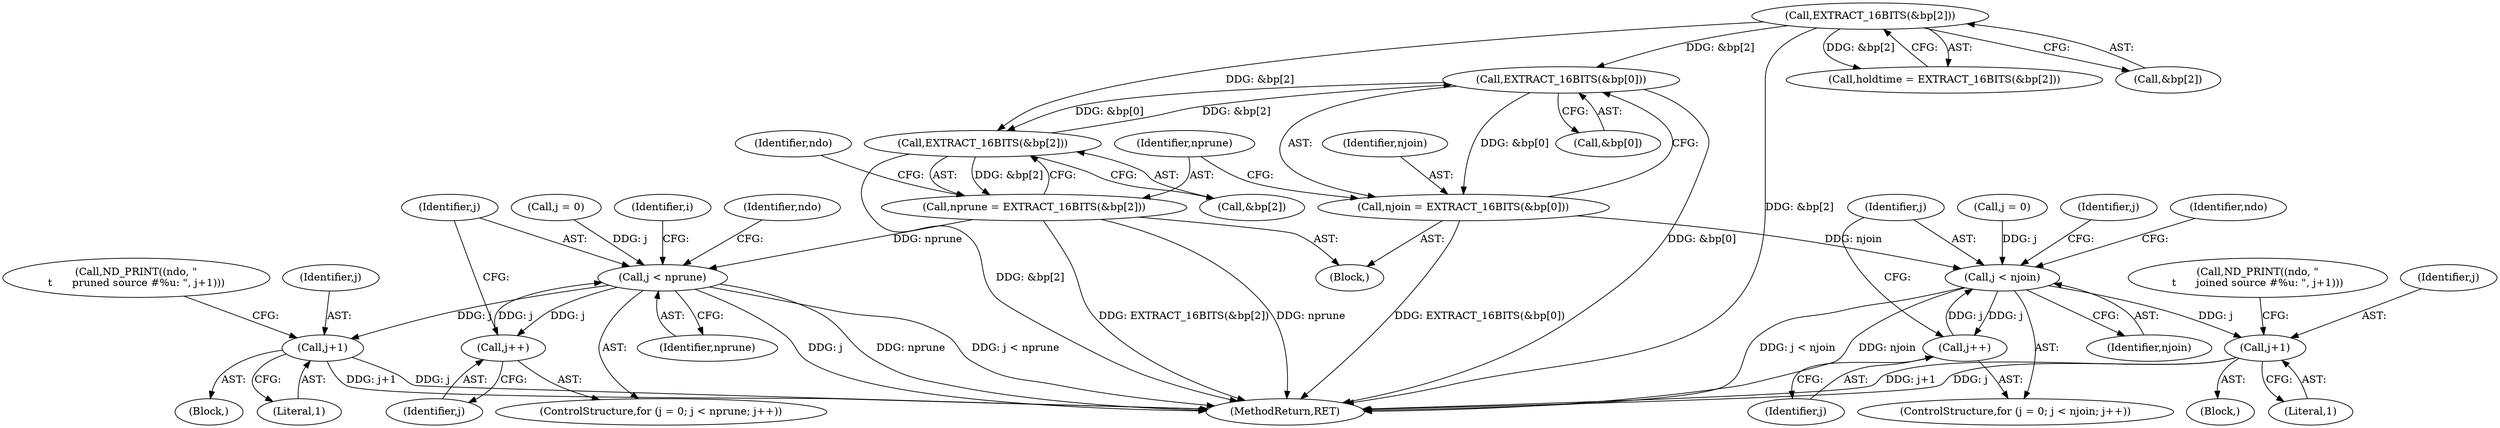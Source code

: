 digraph "0_tcpdump_6fca58f5f9c96749a575f52e20598ad43f5bdf30@array" {
"1000848" [label="(Call,EXTRACT_16BITS(&bp[0]))"];
"1000748" [label="(Call,EXTRACT_16BITS(&bp[2]))"];
"1000855" [label="(Call,EXTRACT_16BITS(&bp[2]))"];
"1000848" [label="(Call,EXTRACT_16BITS(&bp[0]))"];
"1000846" [label="(Call,njoin = EXTRACT_16BITS(&bp[0]))"];
"1000878" [label="(Call,j < njoin)"];
"1000881" [label="(Call,j++)"];
"1000889" [label="(Call,j+1)"];
"1000853" [label="(Call,nprune = EXTRACT_16BITS(&bp[2]))"];
"1000918" [label="(Call,j < nprune)"];
"1000921" [label="(Call,j++)"];
"1000929" [label="(Call,j+1)"];
"1000889" [label="(Call,j+1)"];
"1000926" [label="(Identifier,ndo)"];
"1000854" [label="(Identifier,nprune)"];
"1000922" [label="(Identifier,j)"];
"1000862" [label="(Identifier,ndo)"];
"1000930" [label="(Identifier,j)"];
"1000879" [label="(Identifier,j)"];
"1000882" [label="(Identifier,j)"];
"1000855" [label="(Call,EXTRACT_16BITS(&bp[2]))"];
"1000890" [label="(Identifier,j)"];
"1000874" [label="(ControlStructure,for (j = 0; j < njoin; j++))"];
"1000891" [label="(Literal,1)"];
"1000846" [label="(Call,njoin = EXTRACT_16BITS(&bp[0]))"];
"1000924" [label="(Call,ND_PRINT((ndo, \"\n\t      pruned source #%u: \", j+1)))"];
"1000927" [label="(Block,)"];
"1000798" [label="(Block,)"];
"1000914" [label="(ControlStructure,for (j = 0; j < nprune; j++))"];
"1000886" [label="(Identifier,ndo)"];
"1000915" [label="(Call,j = 0)"];
"1000847" [label="(Identifier,njoin)"];
"1000887" [label="(Block,)"];
"1000918" [label="(Call,j < nprune)"];
"1000929" [label="(Call,j+1)"];
"1000746" [label="(Call,holdtime = EXTRACT_16BITS(&bp[2]))"];
"1000856" [label="(Call,&bp[2])"];
"1000884" [label="(Call,ND_PRINT((ndo, \"\n\t      joined source #%u: \", j+1)))"];
"1000878" [label="(Call,j < njoin)"];
"1000749" [label="(Call,&bp[2])"];
"1000748" [label="(Call,EXTRACT_16BITS(&bp[2]))"];
"1000919" [label="(Identifier,j)"];
"1000848" [label="(Call,EXTRACT_16BITS(&bp[0]))"];
"1000881" [label="(Call,j++)"];
"1000849" [label="(Call,&bp[0])"];
"1000875" [label="(Call,j = 0)"];
"1000797" [label="(Identifier,i)"];
"1001547" [label="(MethodReturn,RET)"];
"1000880" [label="(Identifier,njoin)"];
"1000920" [label="(Identifier,nprune)"];
"1000916" [label="(Identifier,j)"];
"1000921" [label="(Call,j++)"];
"1000931" [label="(Literal,1)"];
"1000853" [label="(Call,nprune = EXTRACT_16BITS(&bp[2]))"];
"1000848" -> "1000846"  [label="AST: "];
"1000848" -> "1000849"  [label="CFG: "];
"1000849" -> "1000848"  [label="AST: "];
"1000846" -> "1000848"  [label="CFG: "];
"1000848" -> "1001547"  [label="DDG: &bp[0]"];
"1000848" -> "1000846"  [label="DDG: &bp[0]"];
"1000748" -> "1000848"  [label="DDG: &bp[2]"];
"1000855" -> "1000848"  [label="DDG: &bp[2]"];
"1000848" -> "1000855"  [label="DDG: &bp[0]"];
"1000748" -> "1000746"  [label="AST: "];
"1000748" -> "1000749"  [label="CFG: "];
"1000749" -> "1000748"  [label="AST: "];
"1000746" -> "1000748"  [label="CFG: "];
"1000748" -> "1001547"  [label="DDG: &bp[2]"];
"1000748" -> "1000746"  [label="DDG: &bp[2]"];
"1000748" -> "1000855"  [label="DDG: &bp[2]"];
"1000855" -> "1000853"  [label="AST: "];
"1000855" -> "1000856"  [label="CFG: "];
"1000856" -> "1000855"  [label="AST: "];
"1000853" -> "1000855"  [label="CFG: "];
"1000855" -> "1001547"  [label="DDG: &bp[2]"];
"1000855" -> "1000853"  [label="DDG: &bp[2]"];
"1000846" -> "1000798"  [label="AST: "];
"1000847" -> "1000846"  [label="AST: "];
"1000854" -> "1000846"  [label="CFG: "];
"1000846" -> "1001547"  [label="DDG: EXTRACT_16BITS(&bp[0])"];
"1000846" -> "1000878"  [label="DDG: njoin"];
"1000878" -> "1000874"  [label="AST: "];
"1000878" -> "1000880"  [label="CFG: "];
"1000879" -> "1000878"  [label="AST: "];
"1000880" -> "1000878"  [label="AST: "];
"1000886" -> "1000878"  [label="CFG: "];
"1000916" -> "1000878"  [label="CFG: "];
"1000878" -> "1001547"  [label="DDG: j < njoin"];
"1000878" -> "1001547"  [label="DDG: njoin"];
"1000881" -> "1000878"  [label="DDG: j"];
"1000875" -> "1000878"  [label="DDG: j"];
"1000878" -> "1000881"  [label="DDG: j"];
"1000878" -> "1000889"  [label="DDG: j"];
"1000881" -> "1000874"  [label="AST: "];
"1000881" -> "1000882"  [label="CFG: "];
"1000882" -> "1000881"  [label="AST: "];
"1000879" -> "1000881"  [label="CFG: "];
"1000889" -> "1000887"  [label="AST: "];
"1000889" -> "1000891"  [label="CFG: "];
"1000890" -> "1000889"  [label="AST: "];
"1000891" -> "1000889"  [label="AST: "];
"1000884" -> "1000889"  [label="CFG: "];
"1000889" -> "1001547"  [label="DDG: j"];
"1000889" -> "1001547"  [label="DDG: j+1"];
"1000853" -> "1000798"  [label="AST: "];
"1000854" -> "1000853"  [label="AST: "];
"1000862" -> "1000853"  [label="CFG: "];
"1000853" -> "1001547"  [label="DDG: EXTRACT_16BITS(&bp[2])"];
"1000853" -> "1001547"  [label="DDG: nprune"];
"1000853" -> "1000918"  [label="DDG: nprune"];
"1000918" -> "1000914"  [label="AST: "];
"1000918" -> "1000920"  [label="CFG: "];
"1000919" -> "1000918"  [label="AST: "];
"1000920" -> "1000918"  [label="AST: "];
"1000926" -> "1000918"  [label="CFG: "];
"1000797" -> "1000918"  [label="CFG: "];
"1000918" -> "1001547"  [label="DDG: nprune"];
"1000918" -> "1001547"  [label="DDG: j < nprune"];
"1000918" -> "1001547"  [label="DDG: j"];
"1000915" -> "1000918"  [label="DDG: j"];
"1000921" -> "1000918"  [label="DDG: j"];
"1000918" -> "1000921"  [label="DDG: j"];
"1000918" -> "1000929"  [label="DDG: j"];
"1000921" -> "1000914"  [label="AST: "];
"1000921" -> "1000922"  [label="CFG: "];
"1000922" -> "1000921"  [label="AST: "];
"1000919" -> "1000921"  [label="CFG: "];
"1000929" -> "1000927"  [label="AST: "];
"1000929" -> "1000931"  [label="CFG: "];
"1000930" -> "1000929"  [label="AST: "];
"1000931" -> "1000929"  [label="AST: "];
"1000924" -> "1000929"  [label="CFG: "];
"1000929" -> "1001547"  [label="DDG: j+1"];
"1000929" -> "1001547"  [label="DDG: j"];
}
